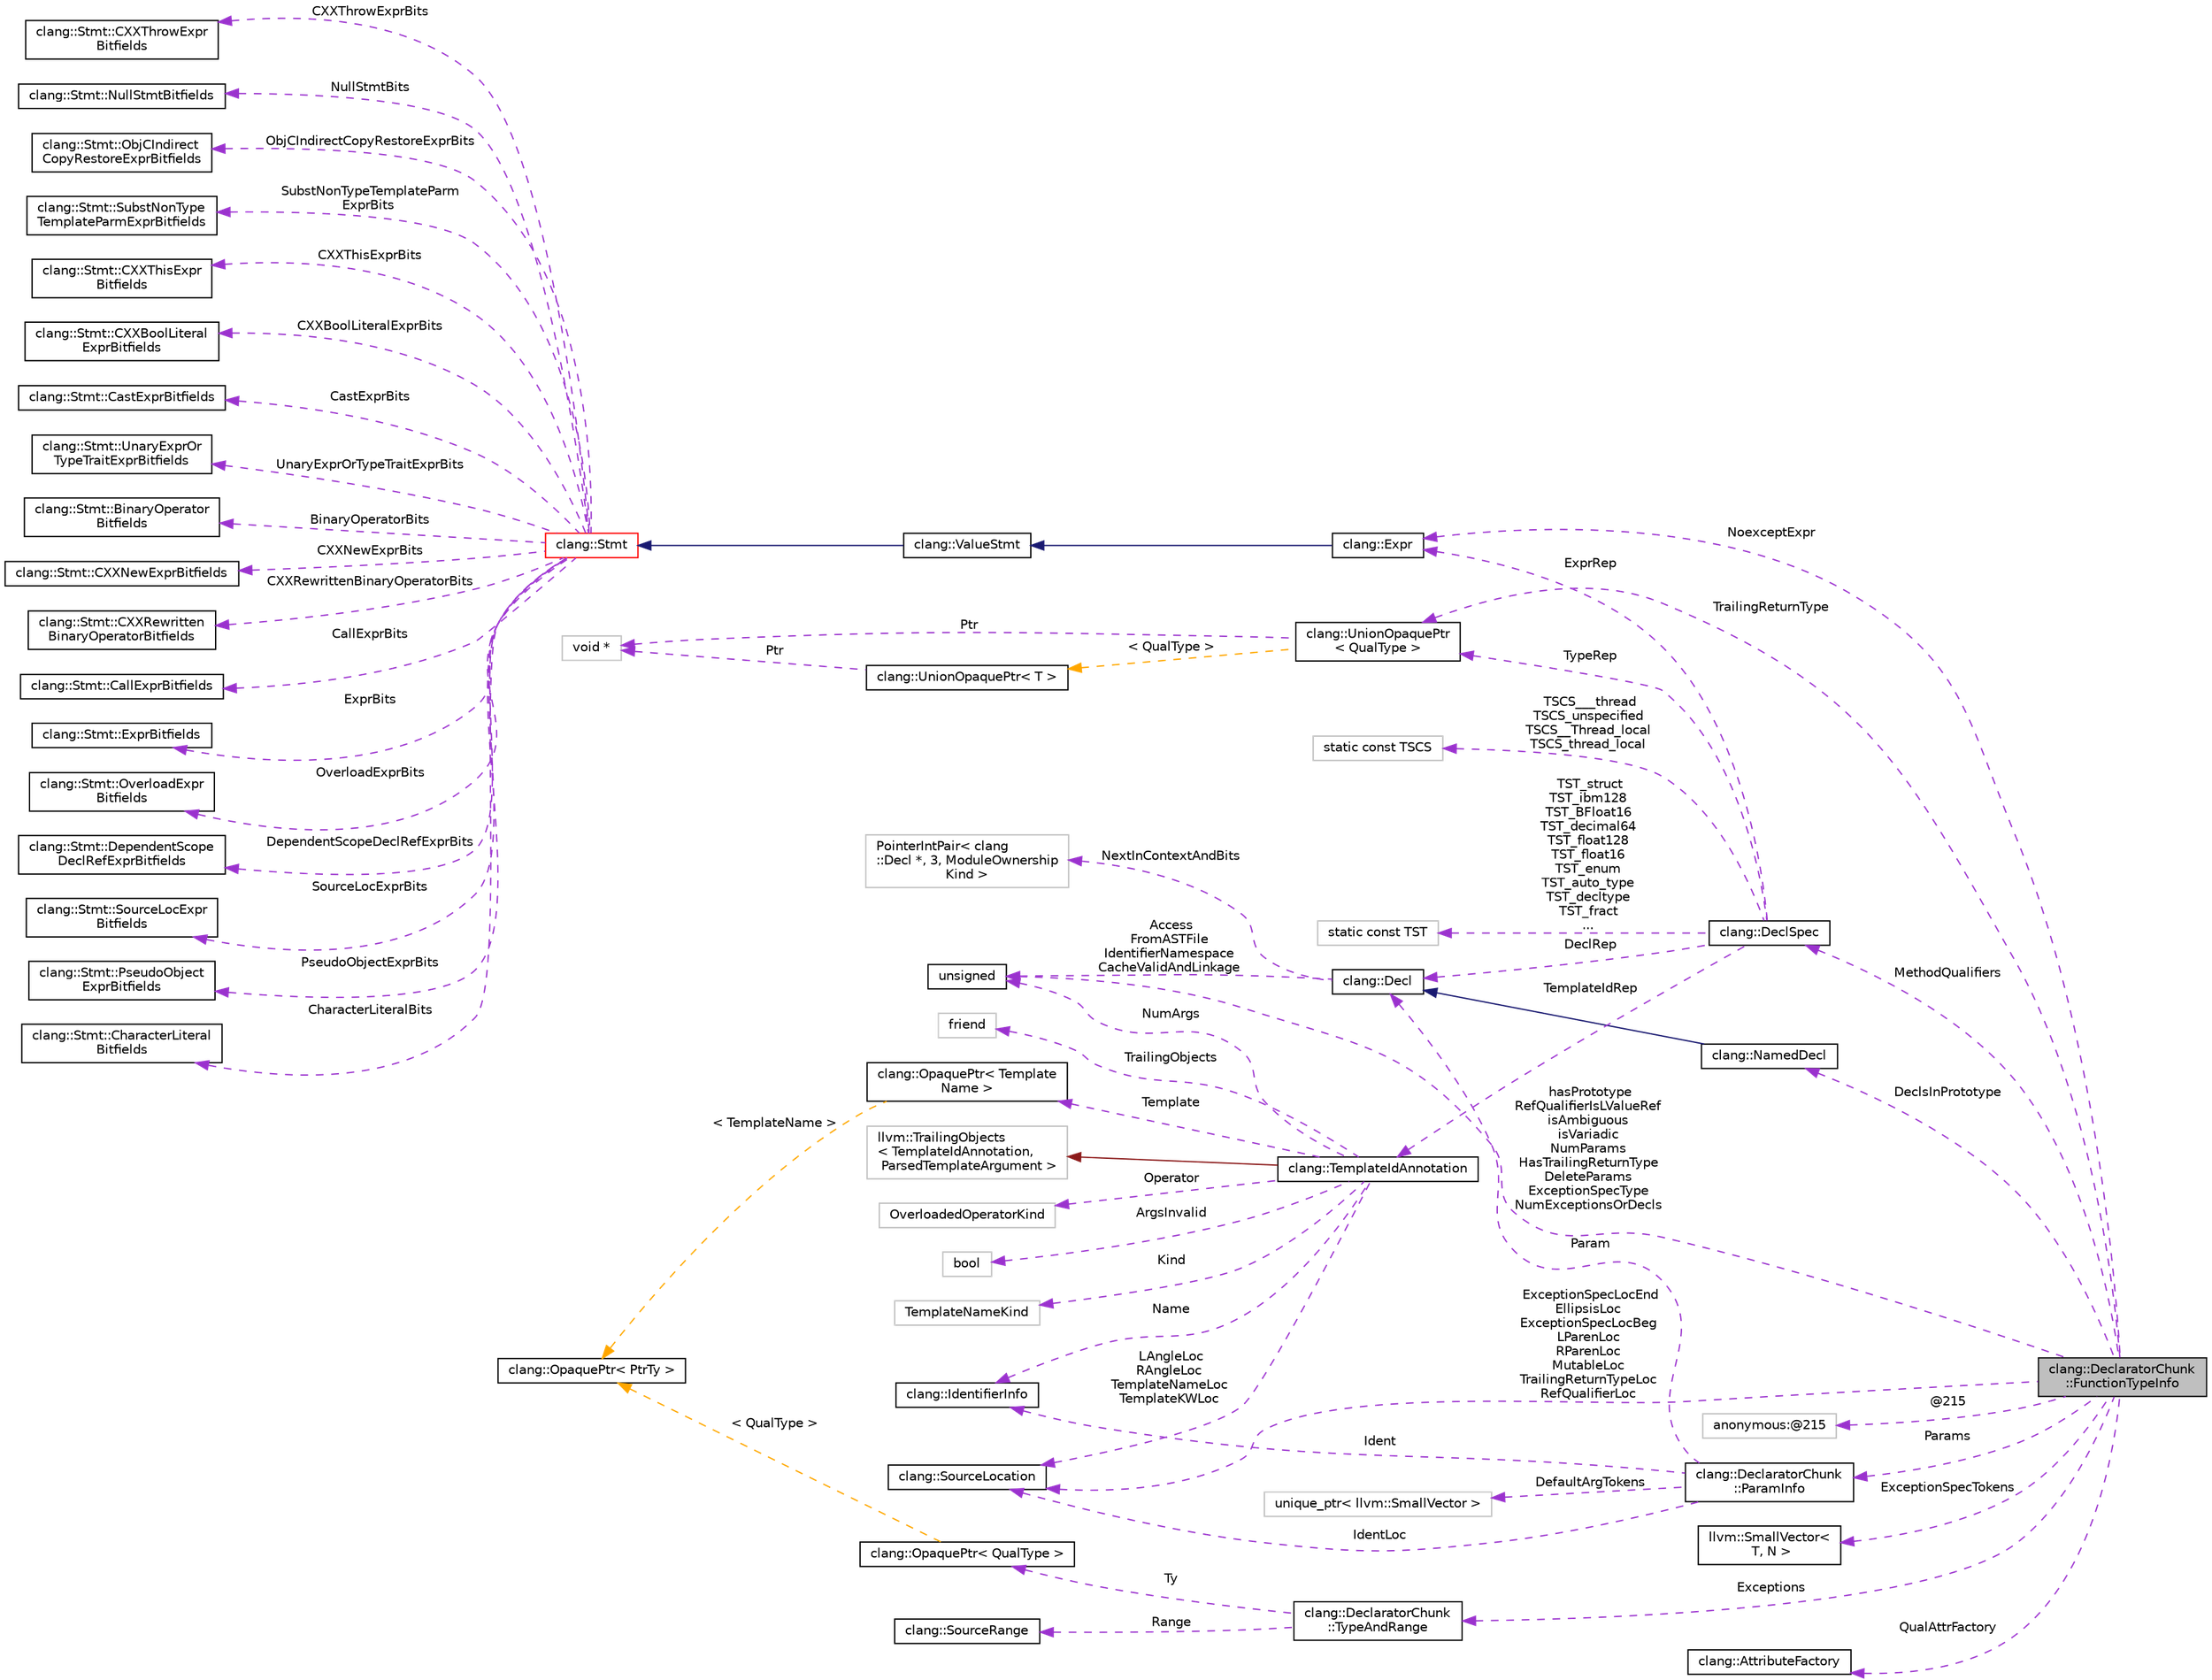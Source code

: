 digraph "clang::DeclaratorChunk::FunctionTypeInfo"
{
 // LATEX_PDF_SIZE
  bgcolor="transparent";
  edge [fontname="Helvetica",fontsize="10",labelfontname="Helvetica",labelfontsize="10"];
  node [fontname="Helvetica",fontsize="10",shape=record];
  rankdir="LR";
  Node1 [label="clang::DeclaratorChunk\l::FunctionTypeInfo",height=0.2,width=0.4,color="black", fillcolor="grey75", style="filled", fontcolor="black",tooltip=" "];
  Node2 -> Node1 [dir="back",color="darkorchid3",fontsize="10",style="dashed",label=" MethodQualifiers" ,fontname="Helvetica"];
  Node2 [label="clang::DeclSpec",height=0.2,width=0.4,color="black",URL="$classclang_1_1DeclSpec.html",tooltip="Captures information about \"declaration specifiers\"."];
  Node3 -> Node2 [dir="back",color="darkorchid3",fontsize="10",style="dashed",label=" TSCS___thread\nTSCS_unspecified\nTSCS__Thread_local\nTSCS_thread_local" ,fontname="Helvetica"];
  Node3 [label="static const TSCS",height=0.2,width=0.4,color="grey75",tooltip=" "];
  Node4 -> Node2 [dir="back",color="darkorchid3",fontsize="10",style="dashed",label=" ExprRep" ,fontname="Helvetica"];
  Node4 [label="clang::Expr",height=0.2,width=0.4,color="black",URL="$classclang_1_1Expr.html",tooltip="This represents one expression."];
  Node5 -> Node4 [dir="back",color="midnightblue",fontsize="10",style="solid",fontname="Helvetica"];
  Node5 [label="clang::ValueStmt",height=0.2,width=0.4,color="black",URL="$classclang_1_1ValueStmt.html",tooltip="Represents a statement that could possibly have a value and type."];
  Node6 -> Node5 [dir="back",color="midnightblue",fontsize="10",style="solid",fontname="Helvetica"];
  Node6 [label="clang::Stmt",height=0.2,width=0.4,color="red",URL="$classclang_1_1Stmt.html",tooltip="Stmt - This represents one statement."];
  Node7 -> Node6 [dir="back",color="darkorchid3",fontsize="10",style="dashed",label=" CXXThrowExprBits" ,fontname="Helvetica"];
  Node7 [label="clang::Stmt::CXXThrowExpr\lBitfields",height=0.2,width=0.4,color="black",URL="$classclang_1_1Stmt_1_1CXXThrowExprBitfields.html",tooltip=" "];
  Node8 -> Node6 [dir="back",color="darkorchid3",fontsize="10",style="dashed",label=" NullStmtBits" ,fontname="Helvetica"];
  Node8 [label="clang::Stmt::NullStmtBitfields",height=0.2,width=0.4,color="black",URL="$classclang_1_1Stmt_1_1NullStmtBitfields.html",tooltip=" "];
  Node9 -> Node6 [dir="back",color="darkorchid3",fontsize="10",style="dashed",label=" ObjCIndirectCopyRestoreExprBits" ,fontname="Helvetica"];
  Node9 [label="clang::Stmt::ObjCIndirect\lCopyRestoreExprBitfields",height=0.2,width=0.4,color="black",URL="$classclang_1_1Stmt_1_1ObjCIndirectCopyRestoreExprBitfields.html",tooltip=" "];
  Node10 -> Node6 [dir="back",color="darkorchid3",fontsize="10",style="dashed",label=" SubstNonTypeTemplateParm\lExprBits" ,fontname="Helvetica"];
  Node10 [label="clang::Stmt::SubstNonType\lTemplateParmExprBitfields",height=0.2,width=0.4,color="black",URL="$classclang_1_1Stmt_1_1SubstNonTypeTemplateParmExprBitfields.html",tooltip=" "];
  Node11 -> Node6 [dir="back",color="darkorchid3",fontsize="10",style="dashed",label=" CXXThisExprBits" ,fontname="Helvetica"];
  Node11 [label="clang::Stmt::CXXThisExpr\lBitfields",height=0.2,width=0.4,color="black",URL="$classclang_1_1Stmt_1_1CXXThisExprBitfields.html",tooltip=" "];
  Node12 -> Node6 [dir="back",color="darkorchid3",fontsize="10",style="dashed",label=" CXXBoolLiteralExprBits" ,fontname="Helvetica"];
  Node12 [label="clang::Stmt::CXXBoolLiteral\lExprBitfields",height=0.2,width=0.4,color="black",URL="$classclang_1_1Stmt_1_1CXXBoolLiteralExprBitfields.html",tooltip=" "];
  Node13 -> Node6 [dir="back",color="darkorchid3",fontsize="10",style="dashed",label=" CastExprBits" ,fontname="Helvetica"];
  Node13 [label="clang::Stmt::CastExprBitfields",height=0.2,width=0.4,color="black",URL="$classclang_1_1Stmt_1_1CastExprBitfields.html",tooltip=" "];
  Node14 -> Node6 [dir="back",color="darkorchid3",fontsize="10",style="dashed",label=" UnaryExprOrTypeTraitExprBits" ,fontname="Helvetica"];
  Node14 [label="clang::Stmt::UnaryExprOr\lTypeTraitExprBitfields",height=0.2,width=0.4,color="black",URL="$classclang_1_1Stmt_1_1UnaryExprOrTypeTraitExprBitfields.html",tooltip=" "];
  Node15 -> Node6 [dir="back",color="darkorchid3",fontsize="10",style="dashed",label=" BinaryOperatorBits" ,fontname="Helvetica"];
  Node15 [label="clang::Stmt::BinaryOperator\lBitfields",height=0.2,width=0.4,color="black",URL="$classclang_1_1Stmt_1_1BinaryOperatorBitfields.html",tooltip=" "];
  Node16 -> Node6 [dir="back",color="darkorchid3",fontsize="10",style="dashed",label=" CXXNewExprBits" ,fontname="Helvetica"];
  Node16 [label="clang::Stmt::CXXNewExprBitfields",height=0.2,width=0.4,color="black",URL="$classclang_1_1Stmt_1_1CXXNewExprBitfields.html",tooltip=" "];
  Node17 -> Node6 [dir="back",color="darkorchid3",fontsize="10",style="dashed",label=" CXXRewrittenBinaryOperatorBits" ,fontname="Helvetica"];
  Node17 [label="clang::Stmt::CXXRewritten\lBinaryOperatorBitfields",height=0.2,width=0.4,color="black",URL="$classclang_1_1Stmt_1_1CXXRewrittenBinaryOperatorBitfields.html",tooltip=" "];
  Node18 -> Node6 [dir="back",color="darkorchid3",fontsize="10",style="dashed",label=" CallExprBits" ,fontname="Helvetica"];
  Node18 [label="clang::Stmt::CallExprBitfields",height=0.2,width=0.4,color="black",URL="$classclang_1_1Stmt_1_1CallExprBitfields.html",tooltip=" "];
  Node19 -> Node6 [dir="back",color="darkorchid3",fontsize="10",style="dashed",label=" ExprBits" ,fontname="Helvetica"];
  Node19 [label="clang::Stmt::ExprBitfields",height=0.2,width=0.4,color="black",URL="$classclang_1_1Stmt_1_1ExprBitfields.html",tooltip=" "];
  Node20 -> Node6 [dir="back",color="darkorchid3",fontsize="10",style="dashed",label=" OverloadExprBits" ,fontname="Helvetica"];
  Node20 [label="clang::Stmt::OverloadExpr\lBitfields",height=0.2,width=0.4,color="black",URL="$classclang_1_1Stmt_1_1OverloadExprBitfields.html",tooltip=" "];
  Node21 -> Node6 [dir="back",color="darkorchid3",fontsize="10",style="dashed",label=" DependentScopeDeclRefExprBits" ,fontname="Helvetica"];
  Node21 [label="clang::Stmt::DependentScope\lDeclRefExprBitfields",height=0.2,width=0.4,color="black",URL="$classclang_1_1Stmt_1_1DependentScopeDeclRefExprBitfields.html",tooltip=" "];
  Node22 -> Node6 [dir="back",color="darkorchid3",fontsize="10",style="dashed",label=" SourceLocExprBits" ,fontname="Helvetica"];
  Node22 [label="clang::Stmt::SourceLocExpr\lBitfields",height=0.2,width=0.4,color="black",URL="$classclang_1_1Stmt_1_1SourceLocExprBitfields.html",tooltip=" "];
  Node23 -> Node6 [dir="back",color="darkorchid3",fontsize="10",style="dashed",label=" PseudoObjectExprBits" ,fontname="Helvetica"];
  Node23 [label="clang::Stmt::PseudoObject\lExprBitfields",height=0.2,width=0.4,color="black",URL="$classclang_1_1Stmt_1_1PseudoObjectExprBitfields.html",tooltip=" "];
  Node24 -> Node6 [dir="back",color="darkorchid3",fontsize="10",style="dashed",label=" CharacterLiteralBits" ,fontname="Helvetica"];
  Node24 [label="clang::Stmt::CharacterLiteral\lBitfields",height=0.2,width=0.4,color="black",URL="$classclang_1_1Stmt_1_1CharacterLiteralBitfields.html",tooltip=" "];
  Node70 -> Node2 [dir="back",color="darkorchid3",fontsize="10",style="dashed",label=" DeclRep" ,fontname="Helvetica"];
  Node70 [label="clang::Decl",height=0.2,width=0.4,color="black",URL="$classclang_1_1Decl.html",tooltip="Decl - This represents one declaration (or definition), e.g."];
  Node71 -> Node70 [dir="back",color="darkorchid3",fontsize="10",style="dashed",label=" NextInContextAndBits" ,fontname="Helvetica"];
  Node71 [label="PointerIntPair\< clang\l::Decl *, 3, ModuleOwnership\lKind \>",height=0.2,width=0.4,color="grey75",tooltip=" "];
  Node72 -> Node70 [dir="back",color="darkorchid3",fontsize="10",style="dashed",label=" Access\nFromASTFile\nIdentifierNamespace\nCacheValidAndLinkage" ,fontname="Helvetica"];
  Node72 [label="unsigned",height=0.2,width=0.4,color="black",URL="$classunsigned.html",tooltip=" "];
  Node73 -> Node2 [dir="back",color="darkorchid3",fontsize="10",style="dashed",label=" TypeRep" ,fontname="Helvetica"];
  Node73 [label="clang::UnionOpaquePtr\l\< QualType \>",height=0.2,width=0.4,color="black",URL="$structclang_1_1UnionOpaquePtr.html",tooltip=" "];
  Node74 -> Node73 [dir="back",color="darkorchid3",fontsize="10",style="dashed",label=" Ptr" ,fontname="Helvetica"];
  Node74 [label="void *",height=0.2,width=0.4,color="grey75",tooltip=" "];
  Node75 -> Node73 [dir="back",color="orange",fontsize="10",style="dashed",label=" \< QualType \>" ,fontname="Helvetica"];
  Node75 [label="clang::UnionOpaquePtr\< T \>",height=0.2,width=0.4,color="black",URL="$structclang_1_1UnionOpaquePtr.html",tooltip="UnionOpaquePtr - A version of OpaquePtr suitable for membership in a union."];
  Node74 -> Node75 [dir="back",color="darkorchid3",fontsize="10",style="dashed",label=" Ptr" ,fontname="Helvetica"];
  Node76 -> Node2 [dir="back",color="darkorchid3",fontsize="10",style="dashed",label=" TemplateIdRep" ,fontname="Helvetica"];
  Node76 [label="clang::TemplateIdAnnotation",height=0.2,width=0.4,color="black",URL="$structclang_1_1TemplateIdAnnotation.html",tooltip="Information about a template-id annotation token."];
  Node77 -> Node76 [dir="back",color="firebrick4",fontsize="10",style="solid",fontname="Helvetica"];
  Node77 [label="llvm::TrailingObjects\l\< TemplateIdAnnotation,\l ParsedTemplateArgument \>",height=0.2,width=0.4,color="grey75",tooltip=" "];
  Node78 -> Node76 [dir="back",color="darkorchid3",fontsize="10",style="dashed",label=" LAngleLoc\nRAngleLoc\nTemplateNameLoc\nTemplateKWLoc" ,fontname="Helvetica"];
  Node78 [label="clang::SourceLocation",height=0.2,width=0.4,color="black",URL="$classclang_1_1SourceLocation.html",tooltip="Encodes a location in the source."];
  Node79 -> Node76 [dir="back",color="darkorchid3",fontsize="10",style="dashed",label=" Operator" ,fontname="Helvetica"];
  Node79 [label="OverloadedOperatorKind",height=0.2,width=0.4,color="grey75",tooltip=" "];
  Node80 -> Node76 [dir="back",color="darkorchid3",fontsize="10",style="dashed",label=" ArgsInvalid" ,fontname="Helvetica"];
  Node80 [label="bool",height=0.2,width=0.4,color="grey75",tooltip=" "];
  Node81 -> Node76 [dir="back",color="darkorchid3",fontsize="10",style="dashed",label=" Name" ,fontname="Helvetica"];
  Node81 [label="clang::IdentifierInfo",height=0.2,width=0.4,color="black",URL="$classclang_1_1IdentifierInfo.html",tooltip="One of these records is kept for each identifier that is lexed."];
  Node72 -> Node76 [dir="back",color="darkorchid3",fontsize="10",style="dashed",label=" NumArgs" ,fontname="Helvetica"];
  Node82 -> Node76 [dir="back",color="darkorchid3",fontsize="10",style="dashed",label=" Kind" ,fontname="Helvetica"];
  Node82 [label="TemplateNameKind",height=0.2,width=0.4,color="grey75",tooltip=" "];
  Node83 -> Node76 [dir="back",color="darkorchid3",fontsize="10",style="dashed",label=" Template" ,fontname="Helvetica"];
  Node83 [label="clang::OpaquePtr\< Template\lName \>",height=0.2,width=0.4,color="black",URL="$classclang_1_1OpaquePtr.html",tooltip=" "];
  Node84 -> Node83 [dir="back",color="orange",fontsize="10",style="dashed",label=" \< TemplateName \>" ,fontname="Helvetica"];
  Node84 [label="clang::OpaquePtr\< PtrTy \>",height=0.2,width=0.4,color="black",URL="$classclang_1_1OpaquePtr.html",tooltip="Wrapper for void* pointer."];
  Node85 -> Node76 [dir="back",color="darkorchid3",fontsize="10",style="dashed",label=" TrailingObjects" ,fontname="Helvetica"];
  Node85 [label="friend",height=0.2,width=0.4,color="grey75",tooltip=" "];
  Node86 -> Node2 [dir="back",color="darkorchid3",fontsize="10",style="dashed",label=" TST_struct\nTST_ibm128\nTST_BFloat16\nTST_decimal64\nTST_float128\nTST_float16\nTST_enum\nTST_auto_type\nTST_decltype\nTST_fract\n..." ,fontname="Helvetica"];
  Node86 [label="static const TST",height=0.2,width=0.4,color="grey75",tooltip=" "];
  Node78 -> Node1 [dir="back",color="darkorchid3",fontsize="10",style="dashed",label=" ExceptionSpecLocEnd\nEllipsisLoc\nExceptionSpecLocBeg\nLParenLoc\nRParenLoc\nMutableLoc\nTrailingReturnTypeLoc\nRefQualifierLoc" ,fontname="Helvetica"];
  Node87 -> Node1 [dir="back",color="darkorchid3",fontsize="10",style="dashed",label=" Params" ,fontname="Helvetica"];
  Node87 [label="clang::DeclaratorChunk\l::ParamInfo",height=0.2,width=0.4,color="black",URL="$structclang_1_1DeclaratorChunk_1_1ParamInfo.html",tooltip="ParamInfo - An array of paraminfo objects is allocated whenever a function declarator is parsed."];
  Node78 -> Node87 [dir="back",color="darkorchid3",fontsize="10",style="dashed",label=" IdentLoc" ,fontname="Helvetica"];
  Node88 -> Node87 [dir="back",color="darkorchid3",fontsize="10",style="dashed",label=" DefaultArgTokens" ,fontname="Helvetica"];
  Node88 [label="unique_ptr\< llvm::SmallVector \>",height=0.2,width=0.4,color="grey75",tooltip=" "];
  Node81 -> Node87 [dir="back",color="darkorchid3",fontsize="10",style="dashed",label=" Ident" ,fontname="Helvetica"];
  Node70 -> Node87 [dir="back",color="darkorchid3",fontsize="10",style="dashed",label=" Param" ,fontname="Helvetica"];
  Node89 -> Node1 [dir="back",color="darkorchid3",fontsize="10",style="dashed",label=" @215" ,fontname="Helvetica"];
  Node89 [label="anonymous:@215",height=0.2,width=0.4,color="grey75",tooltip=" "];
  Node90 -> Node1 [dir="back",color="darkorchid3",fontsize="10",style="dashed",label=" DeclsInPrototype" ,fontname="Helvetica"];
  Node90 [label="clang::NamedDecl",height=0.2,width=0.4,color="black",URL="$classclang_1_1NamedDecl.html",tooltip="This represents a decl that may have a name."];
  Node70 -> Node90 [dir="back",color="midnightblue",fontsize="10",style="solid",fontname="Helvetica"];
  Node4 -> Node1 [dir="back",color="darkorchid3",fontsize="10",style="dashed",label=" NoexceptExpr" ,fontname="Helvetica"];
  Node73 -> Node1 [dir="back",color="darkorchid3",fontsize="10",style="dashed",label=" TrailingReturnType" ,fontname="Helvetica"];
  Node91 -> Node1 [dir="back",color="darkorchid3",fontsize="10",style="dashed",label=" ExceptionSpecTokens" ,fontname="Helvetica"];
  Node91 [label="llvm::SmallVector\<\l T, N \>",height=0.2,width=0.4,color="black",URL="$classllvm_1_1SmallVector.html",tooltip=" "];
  Node92 -> Node1 [dir="back",color="darkorchid3",fontsize="10",style="dashed",label=" Exceptions" ,fontname="Helvetica"];
  Node92 [label="clang::DeclaratorChunk\l::TypeAndRange",height=0.2,width=0.4,color="black",URL="$structclang_1_1DeclaratorChunk_1_1TypeAndRange.html",tooltip=" "];
  Node93 -> Node92 [dir="back",color="darkorchid3",fontsize="10",style="dashed",label=" Range" ,fontname="Helvetica"];
  Node93 [label="clang::SourceRange",height=0.2,width=0.4,color="black",URL="$classclang_1_1SourceRange.html",tooltip="A trivial tuple used to represent a source range."];
  Node94 -> Node92 [dir="back",color="darkorchid3",fontsize="10",style="dashed",label=" Ty" ,fontname="Helvetica"];
  Node94 [label="clang::OpaquePtr\< QualType \>",height=0.2,width=0.4,color="black",URL="$classclang_1_1OpaquePtr.html",tooltip=" "];
  Node84 -> Node94 [dir="back",color="orange",fontsize="10",style="dashed",label=" \< QualType \>" ,fontname="Helvetica"];
  Node95 -> Node1 [dir="back",color="darkorchid3",fontsize="10",style="dashed",label=" QualAttrFactory" ,fontname="Helvetica"];
  Node95 [label="clang::AttributeFactory",height=0.2,width=0.4,color="black",URL="$classclang_1_1AttributeFactory.html",tooltip="A factory, from which one makes pools, from which one creates individual attributes which are dealloc..."];
  Node72 -> Node1 [dir="back",color="darkorchid3",fontsize="10",style="dashed",label=" hasPrototype\nRefQualifierIsLValueRef\nisAmbiguous\nisVariadic\nNumParams\nHasTrailingReturnType\nDeleteParams\nExceptionSpecType\nNumExceptionsOrDecls" ,fontname="Helvetica"];
}
